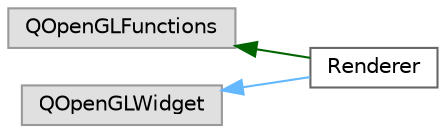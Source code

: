 digraph "Graphical Class Hierarchy"
{
 // LATEX_PDF_SIZE
  bgcolor="transparent";
  edge [fontname=Helvetica,fontsize=10,labelfontname=Helvetica,labelfontsize=10];
  node [fontname=Helvetica,fontsize=10,shape=box,height=0.2,width=0.4];
  rankdir="LR";
  Node0 [id="Node000000",label="QOpenGLFunctions",height=0.2,width=0.4,color="grey60", fillcolor="#E0E0E0", style="filled",tooltip=" "];
  Node0 -> Node1 [id="edge14_Node000000_Node000001",dir="back",color="darkgreen",style="solid",tooltip=" "];
  Node1 [id="Node000001",label="Renderer",height=0.2,width=0.4,color="grey40", fillcolor="white", style="filled",URL="$classRenderer.html",tooltip=" "];
  Node2 [id="Node000002",label="QOpenGLWidget",height=0.2,width=0.4,color="grey60", fillcolor="#E0E0E0", style="filled",tooltip=" "];
  Node2 -> Node1 [id="edge15_Node000002_Node000001",dir="back",color="steelblue1",style="solid",tooltip=" "];
}
